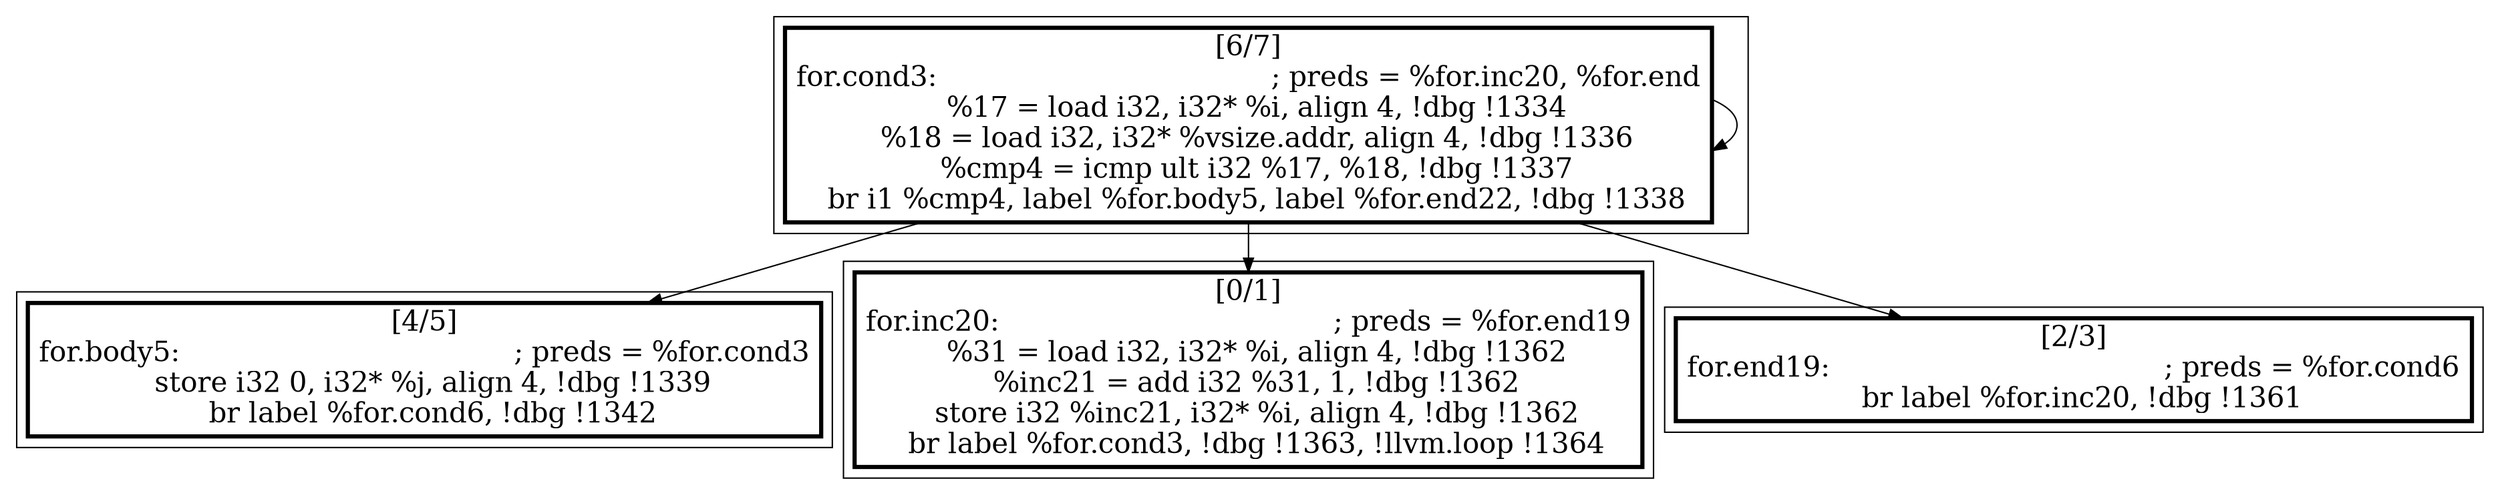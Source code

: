 
digraph G {



node201->node201 [ ]
node201->node204 [ ]
node201->node202 [ ]
node201->node203 [ ]


subgraph cluster3 {


node204 [penwidth=3.0,fontsize=20,shape=rectangle,label="[4/5]
for.body5:                                        ; preds = %for.cond3
  store i32 0, i32* %j, align 4, !dbg !1339
  br label %for.cond6, !dbg !1342
" ]



}

subgraph cluster2 {


node203 [penwidth=3.0,fontsize=20,shape=rectangle,label="[2/3]
for.end19:                                        ; preds = %for.cond6
  br label %for.inc20, !dbg !1361
" ]



}

subgraph cluster0 {


node201 [penwidth=3.0,fontsize=20,shape=rectangle,label="[6/7]
for.cond3:                                        ; preds = %for.inc20, %for.end
  %17 = load i32, i32* %i, align 4, !dbg !1334
  %18 = load i32, i32* %vsize.addr, align 4, !dbg !1336
  %cmp4 = icmp ult i32 %17, %18, !dbg !1337
  br i1 %cmp4, label %for.body5, label %for.end22, !dbg !1338
" ]



}

subgraph cluster1 {


node202 [penwidth=3.0,fontsize=20,shape=rectangle,label="[0/1]
for.inc20:                                        ; preds = %for.end19
  %31 = load i32, i32* %i, align 4, !dbg !1362
  %inc21 = add i32 %31, 1, !dbg !1362
  store i32 %inc21, i32* %i, align 4, !dbg !1362
  br label %for.cond3, !dbg !1363, !llvm.loop !1364
" ]



}

}
